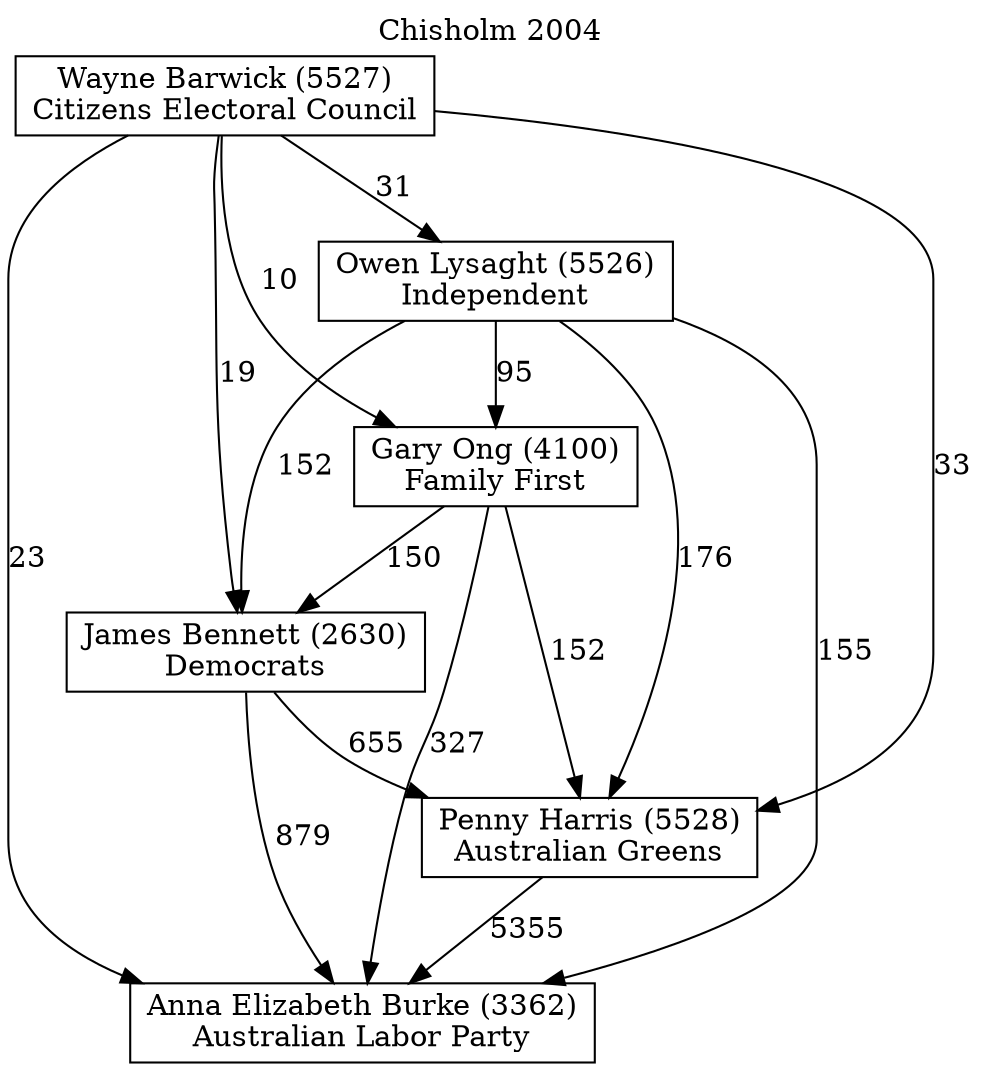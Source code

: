 // House preference flow
digraph "Anna Elizabeth Burke (3362)_Chisholm_2004" {
	graph [label="Chisholm 2004" labelloc=t mclimit=10]
	node [shape=box]
	"Anna Elizabeth Burke (3362)" [label="Anna Elizabeth Burke (3362)
Australian Labor Party"]
	"Penny Harris (5528)" [label="Penny Harris (5528)
Australian Greens"]
	"James Bennett (2630)" [label="James Bennett (2630)
Democrats"]
	"Gary Ong (4100)" [label="Gary Ong (4100)
Family First"]
	"Owen Lysaght (5526)" [label="Owen Lysaght (5526)
Independent"]
	"Wayne Barwick (5527)" [label="Wayne Barwick (5527)
Citizens Electoral Council"]
	"Penny Harris (5528)" -> "Anna Elizabeth Burke (3362)" [label=5355]
	"James Bennett (2630)" -> "Penny Harris (5528)" [label=655]
	"Gary Ong (4100)" -> "James Bennett (2630)" [label=150]
	"Owen Lysaght (5526)" -> "Gary Ong (4100)" [label=95]
	"Wayne Barwick (5527)" -> "Owen Lysaght (5526)" [label=31]
	"James Bennett (2630)" -> "Anna Elizabeth Burke (3362)" [label=879]
	"Gary Ong (4100)" -> "Anna Elizabeth Burke (3362)" [label=327]
	"Owen Lysaght (5526)" -> "Anna Elizabeth Burke (3362)" [label=155]
	"Wayne Barwick (5527)" -> "Anna Elizabeth Burke (3362)" [label=23]
	"Wayne Barwick (5527)" -> "Gary Ong (4100)" [label=10]
	"Owen Lysaght (5526)" -> "James Bennett (2630)" [label=152]
	"Wayne Barwick (5527)" -> "James Bennett (2630)" [label=19]
	"Gary Ong (4100)" -> "Penny Harris (5528)" [label=152]
	"Owen Lysaght (5526)" -> "Penny Harris (5528)" [label=176]
	"Wayne Barwick (5527)" -> "Penny Harris (5528)" [label=33]
}
